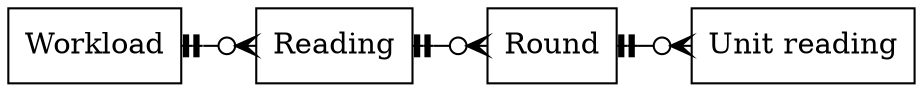 digraph G {
    graph [rankdir=LR]
    node [shape=box]
    Workload -> Reading [dir=both arrowtail=teetee arrowhead=crowodot]
    Reading -> Round [dir=both arrowtail=teetee arrowhead=crowodot]
    Round -> "Unit reading" [dir=both arrowtail=teetee arrowhead=crowodot]
}
